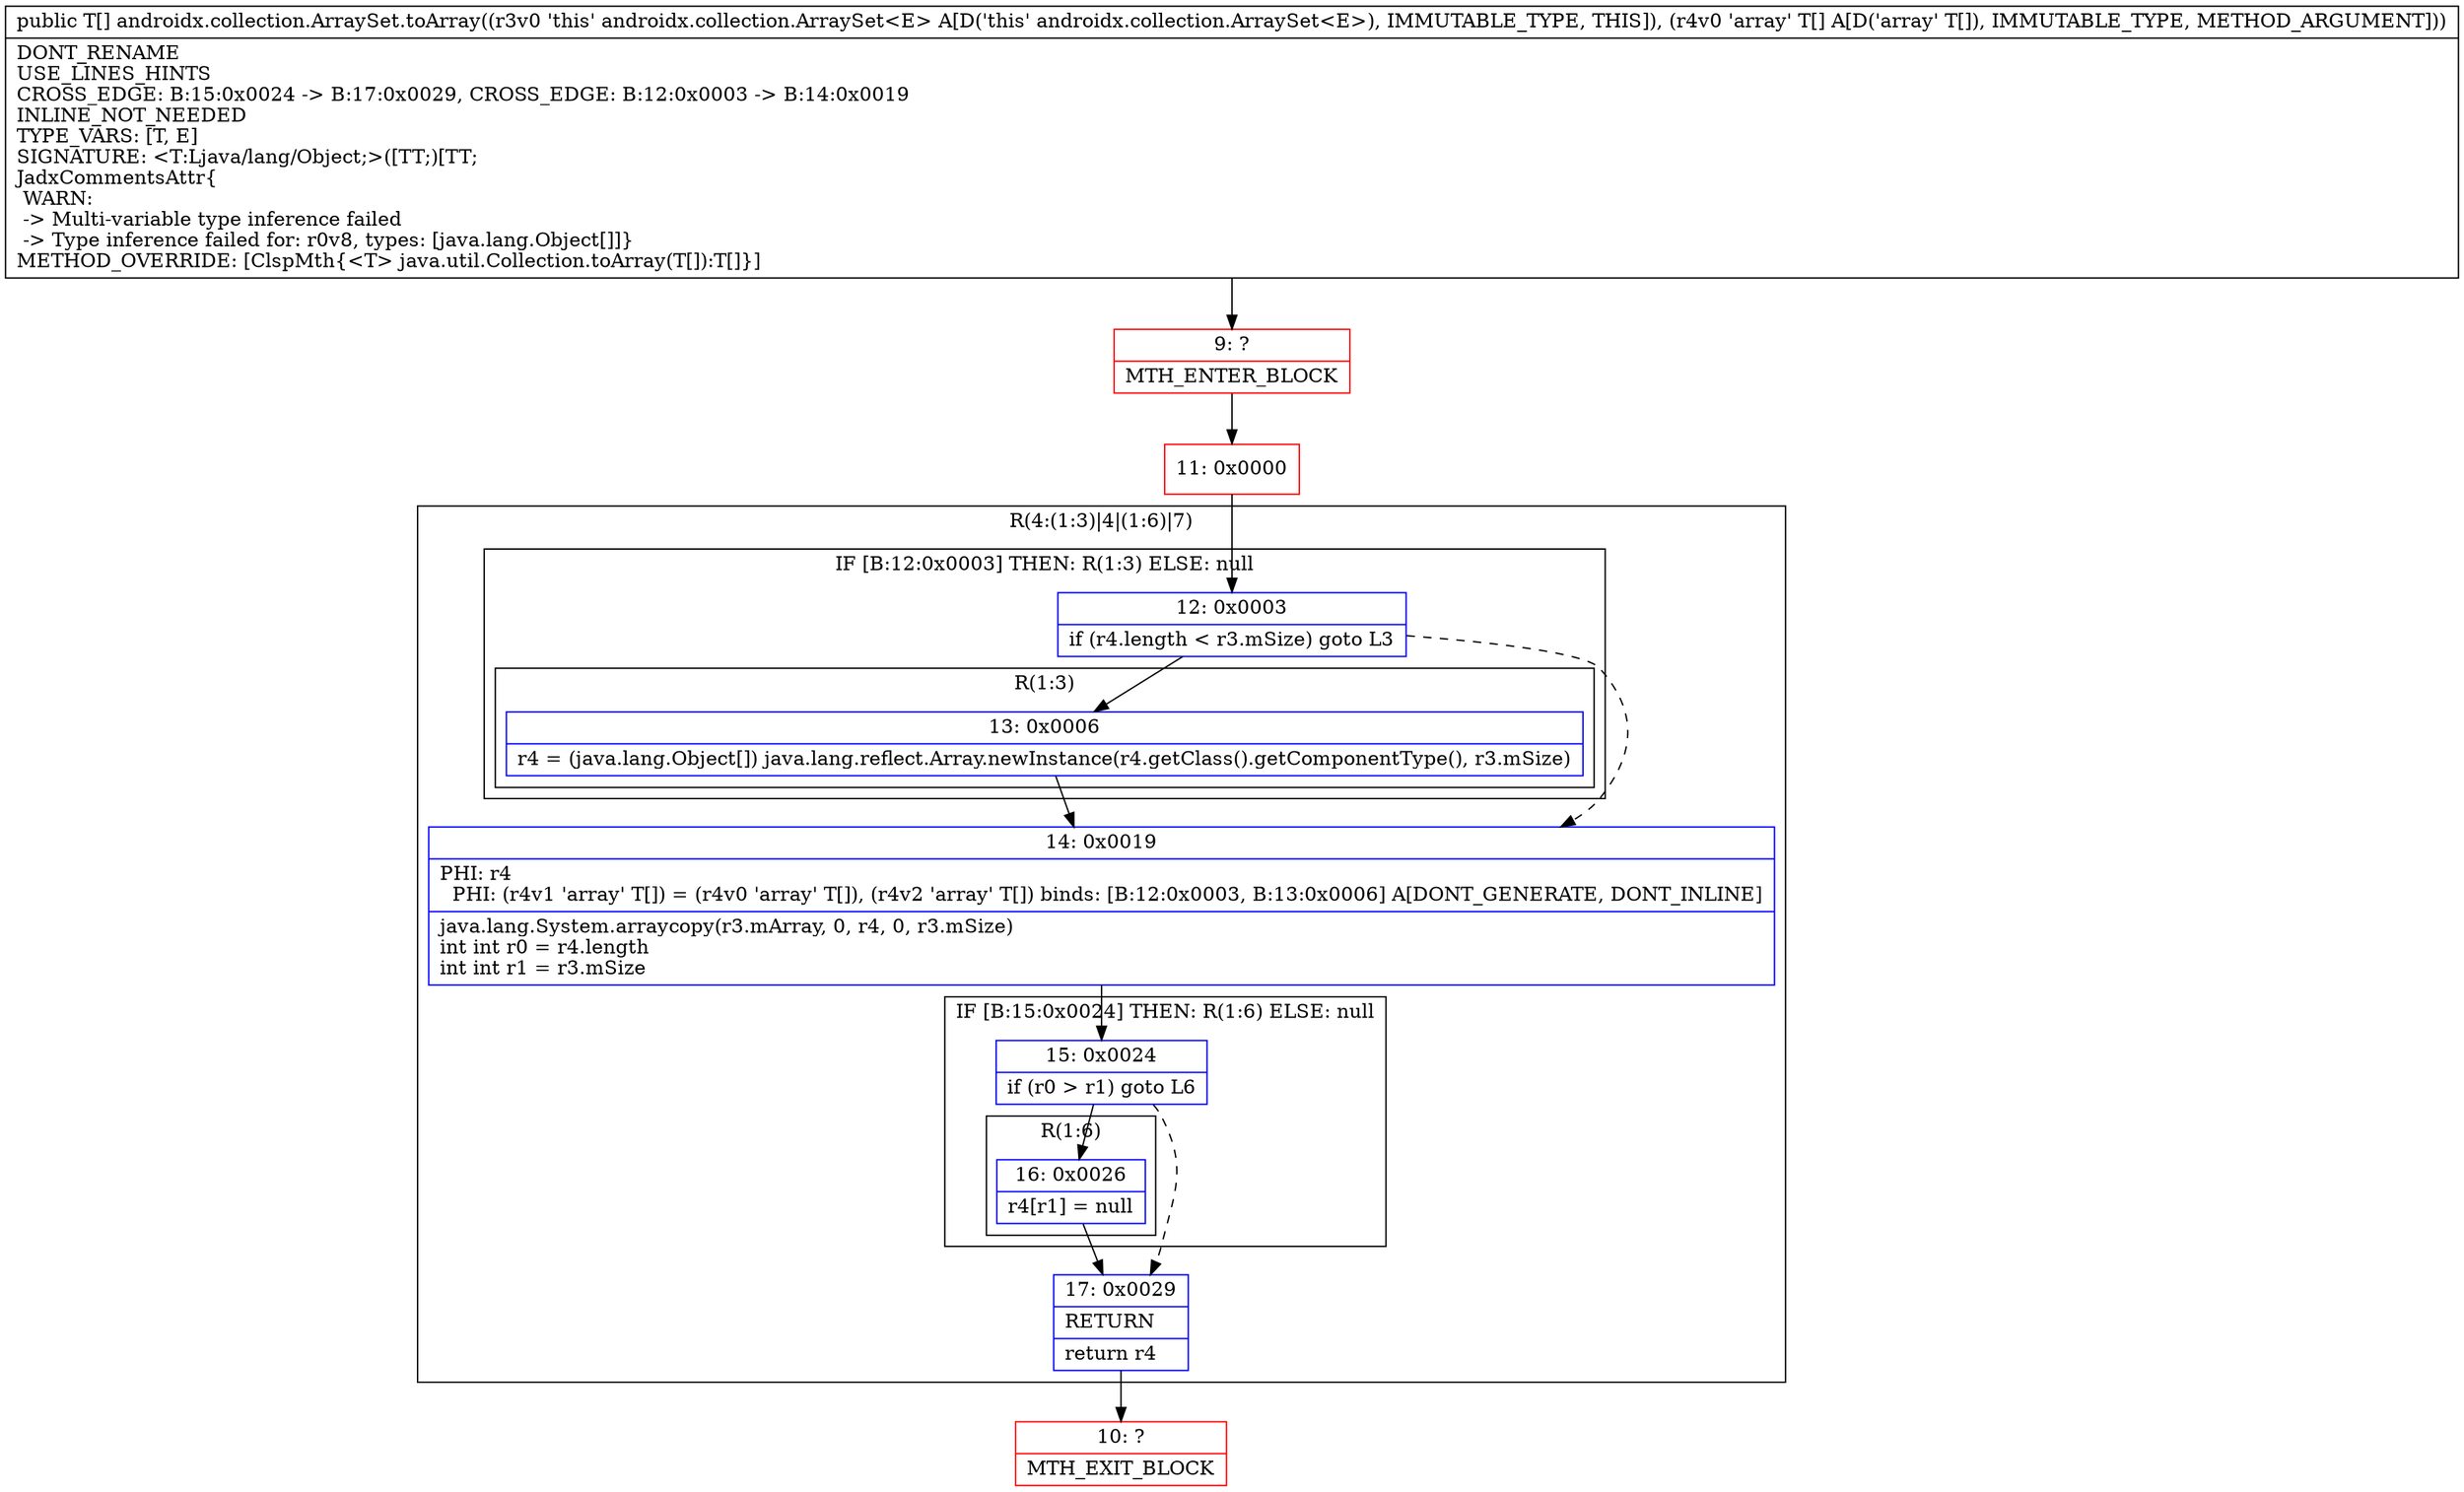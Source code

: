 digraph "CFG forandroidx.collection.ArraySet.toArray([Ljava\/lang\/Object;)[Ljava\/lang\/Object;" {
subgraph cluster_Region_874984191 {
label = "R(4:(1:3)|4|(1:6)|7)";
node [shape=record,color=blue];
subgraph cluster_IfRegion_1442778107 {
label = "IF [B:12:0x0003] THEN: R(1:3) ELSE: null";
node [shape=record,color=blue];
Node_12 [shape=record,label="{12\:\ 0x0003|if (r4.length \< r3.mSize) goto L3\l}"];
subgraph cluster_Region_2134005358 {
label = "R(1:3)";
node [shape=record,color=blue];
Node_13 [shape=record,label="{13\:\ 0x0006|r4 = (java.lang.Object[]) java.lang.reflect.Array.newInstance(r4.getClass().getComponentType(), r3.mSize)\l}"];
}
}
Node_14 [shape=record,label="{14\:\ 0x0019|PHI: r4 \l  PHI: (r4v1 'array' T[]) = (r4v0 'array' T[]), (r4v2 'array' T[]) binds: [B:12:0x0003, B:13:0x0006] A[DONT_GENERATE, DONT_INLINE]\l|java.lang.System.arraycopy(r3.mArray, 0, r4, 0, r3.mSize)\lint int r0 = r4.length\lint int r1 = r3.mSize\l}"];
subgraph cluster_IfRegion_675236954 {
label = "IF [B:15:0x0024] THEN: R(1:6) ELSE: null";
node [shape=record,color=blue];
Node_15 [shape=record,label="{15\:\ 0x0024|if (r0 \> r1) goto L6\l}"];
subgraph cluster_Region_15168359 {
label = "R(1:6)";
node [shape=record,color=blue];
Node_16 [shape=record,label="{16\:\ 0x0026|r4[r1] = null\l}"];
}
}
Node_17 [shape=record,label="{17\:\ 0x0029|RETURN\l|return r4\l}"];
}
Node_9 [shape=record,color=red,label="{9\:\ ?|MTH_ENTER_BLOCK\l}"];
Node_11 [shape=record,color=red,label="{11\:\ 0x0000}"];
Node_10 [shape=record,color=red,label="{10\:\ ?|MTH_EXIT_BLOCK\l}"];
MethodNode[shape=record,label="{public T[] androidx.collection.ArraySet.toArray((r3v0 'this' androidx.collection.ArraySet\<E\> A[D('this' androidx.collection.ArraySet\<E\>), IMMUTABLE_TYPE, THIS]), (r4v0 'array' T[] A[D('array' T[]), IMMUTABLE_TYPE, METHOD_ARGUMENT]))  | DONT_RENAME\lUSE_LINES_HINTS\lCROSS_EDGE: B:15:0x0024 \-\> B:17:0x0029, CROSS_EDGE: B:12:0x0003 \-\> B:14:0x0019\lINLINE_NOT_NEEDED\lTYPE_VARS: [T, E]\lSIGNATURE: \<T:Ljava\/lang\/Object;\>([TT;)[TT;\lJadxCommentsAttr\{\l WARN: \l \-\> Multi\-variable type inference failed\l \-\> Type inference failed for: r0v8, types: [java.lang.Object[]]\}\lMETHOD_OVERRIDE: [ClspMth\{\<T\> java.util.Collection.toArray(T[]):T[]\}]\l}"];
MethodNode -> Node_9;Node_12 -> Node_13;
Node_12 -> Node_14[style=dashed];
Node_13 -> Node_14;
Node_14 -> Node_15;
Node_15 -> Node_16;
Node_15 -> Node_17[style=dashed];
Node_16 -> Node_17;
Node_17 -> Node_10;
Node_9 -> Node_11;
Node_11 -> Node_12;
}

